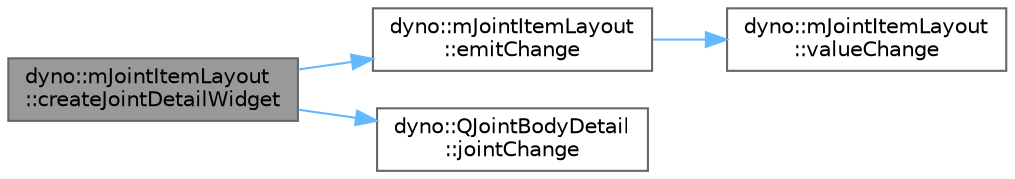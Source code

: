digraph "dyno::mJointItemLayout::createJointDetailWidget"
{
 // LATEX_PDF_SIZE
  bgcolor="transparent";
  edge [fontname=Helvetica,fontsize=10,labelfontname=Helvetica,labelfontsize=10];
  node [fontname=Helvetica,fontsize=10,shape=box,height=0.2,width=0.4];
  rankdir="LR";
  Node1 [id="Node000001",label="dyno::mJointItemLayout\l::createJointDetailWidget",height=0.2,width=0.4,color="gray40", fillcolor="grey60", style="filled", fontcolor="black",tooltip="Create Joint Detail Panel."];
  Node1 -> Node2 [id="edge1_Node000001_Node000002",color="steelblue1",style="solid",tooltip=" "];
  Node2 [id="Node000002",label="dyno::mJointItemLayout\l::emitChange",height=0.2,width=0.4,color="grey40", fillcolor="white", style="filled",URL="$classdyno_1_1m_joint_item_layout.html#a65f728cd8cb435d0e8df4bbc97452c25",tooltip=" "];
  Node2 -> Node3 [id="edge2_Node000002_Node000003",color="steelblue1",style="solid",tooltip=" "];
  Node3 [id="Node000003",label="dyno::mJointItemLayout\l::valueChange",height=0.2,width=0.4,color="grey40", fillcolor="white", style="filled",URL="$classdyno_1_1m_joint_item_layout.html#ad1933829600c38b845b08fea714d1959",tooltip="Joint Data Change."];
  Node1 -> Node4 [id="edge3_Node000001_Node000004",color="steelblue1",style="solid",tooltip=" "];
  Node4 [id="Node000004",label="dyno::QJointBodyDetail\l::jointChange",height=0.2,width=0.4,color="grey40", fillcolor="white", style="filled",URL="$classdyno_1_1_q_joint_body_detail.html#a02efb30f098533110cd09f8b055352c3",tooltip="Transmits a signal when data is updated."];
}

